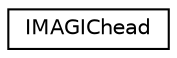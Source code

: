 digraph "Graphical Class Hierarchy"
{
  edge [fontname="Helvetica",fontsize="10",labelfontname="Helvetica",labelfontsize="10"];
  node [fontname="Helvetica",fontsize="10",shape=record];
  rankdir="LR";
  Node0 [label="IMAGIChead",height=0.2,width=0.4,color="black", fillcolor="white", style="filled",URL="$structIMAGIChead.html"];
}
